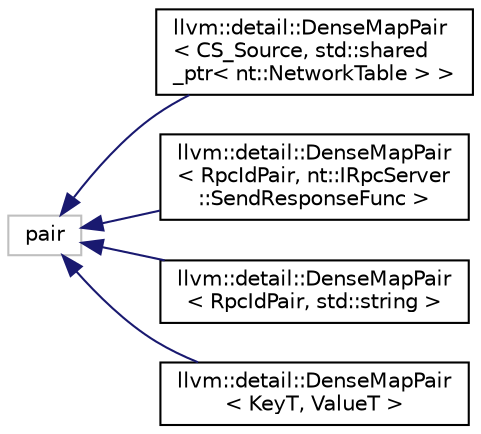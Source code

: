 digraph "Graphical Class Hierarchy"
{
  edge [fontname="Helvetica",fontsize="10",labelfontname="Helvetica",labelfontsize="10"];
  node [fontname="Helvetica",fontsize="10",shape=record];
  rankdir="LR";
  Node1 [label="pair",height=0.2,width=0.4,color="grey75", fillcolor="white", style="filled"];
  Node1 -> Node2 [dir="back",color="midnightblue",fontsize="10",style="solid",fontname="Helvetica"];
  Node2 [label="llvm::detail::DenseMapPair\l\< CS_Source, std::shared\l_ptr\< nt::NetworkTable \> \>",height=0.2,width=0.4,color="black", fillcolor="white", style="filled",URL="$structllvm_1_1detail_1_1DenseMapPair.html"];
  Node1 -> Node3 [dir="back",color="midnightblue",fontsize="10",style="solid",fontname="Helvetica"];
  Node3 [label="llvm::detail::DenseMapPair\l\< RpcIdPair, nt::IRpcServer\l::SendResponseFunc \>",height=0.2,width=0.4,color="black", fillcolor="white", style="filled",URL="$structllvm_1_1detail_1_1DenseMapPair.html"];
  Node1 -> Node4 [dir="back",color="midnightblue",fontsize="10",style="solid",fontname="Helvetica"];
  Node4 [label="llvm::detail::DenseMapPair\l\< RpcIdPair, std::string \>",height=0.2,width=0.4,color="black", fillcolor="white", style="filled",URL="$structllvm_1_1detail_1_1DenseMapPair.html"];
  Node1 -> Node5 [dir="back",color="midnightblue",fontsize="10",style="solid",fontname="Helvetica"];
  Node5 [label="llvm::detail::DenseMapPair\l\< KeyT, ValueT \>",height=0.2,width=0.4,color="black", fillcolor="white", style="filled",URL="$structllvm_1_1detail_1_1DenseMapPair.html"];
}
